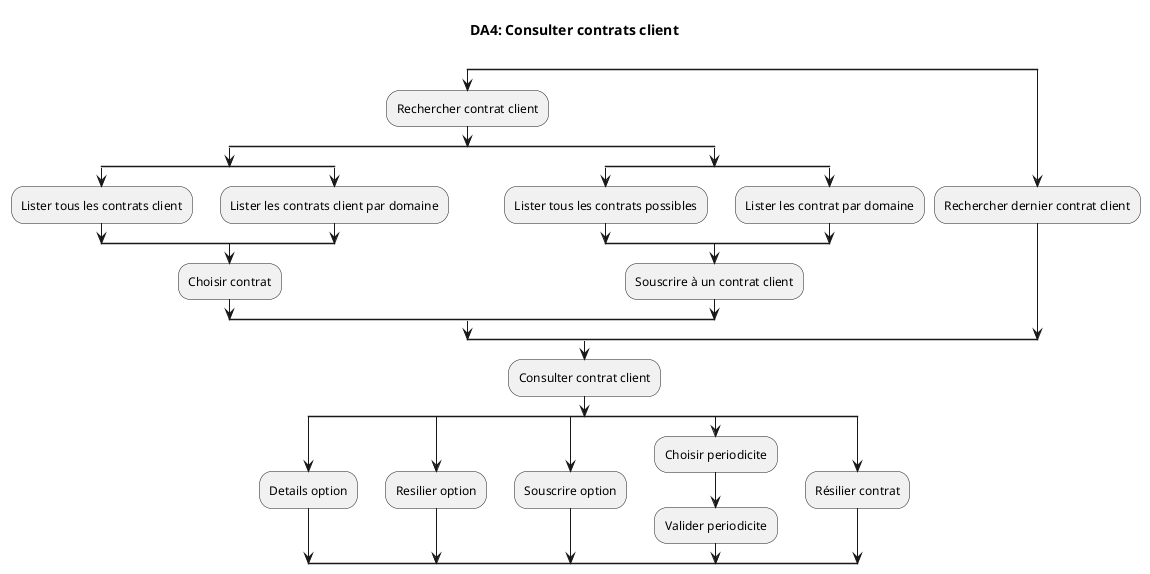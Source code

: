@startuml
title DA4: Consulter contrats client\n
split
:Rechercher contrat client;

split
	split
		:Lister tous les contrats client;
	split again
		:Lister les contrats client par domaine;
	end split
	:Choisir contrat;
split again
	split
	:Lister tous les contrats possibles;
	split again 
	:Lister les contrat par domaine;
	end split
	:Souscrire à un contrat client;
end split
split again 
:Rechercher dernier contrat client;
end split
:Consulter contrat client;
	split
		:Details option;
	split again
		:Resilier option;
	split again
		:Souscrire option;
	split again
		:Choisir periodicite;
		:Valider periodicite;
	split again 
		:Résilier contrat;
	end split
@enduml